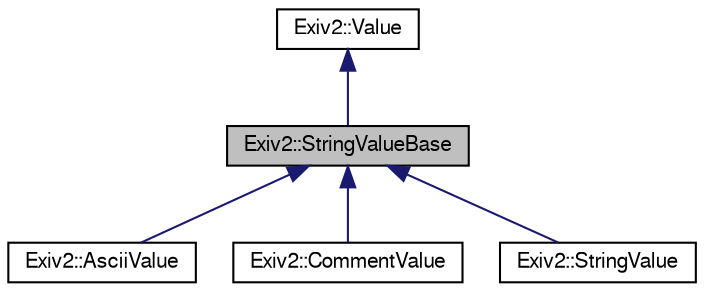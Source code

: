 digraph "Exiv2::StringValueBase"
{
  edge [fontname="FreeSans",fontsize="10",labelfontname="FreeSans",labelfontsize="10"];
  node [fontname="FreeSans",fontsize="10",shape=record];
  Node1 [label="Exiv2::StringValueBase",height=0.2,width=0.4,color="black", fillcolor="grey75", style="filled" fontcolor="black"];
  Node2 -> Node1 [dir="back",color="midnightblue",fontsize="10",style="solid",fontname="FreeSans"];
  Node2 [label="Exiv2::Value",height=0.2,width=0.4,color="black", fillcolor="white", style="filled",URL="$classExiv2_1_1Value.html",tooltip="Common interface for all types of values used with metadata. "];
  Node1 -> Node3 [dir="back",color="midnightblue",fontsize="10",style="solid",fontname="FreeSans"];
  Node3 [label="Exiv2::AsciiValue",height=0.2,width=0.4,color="black", fillcolor="white", style="filled",URL="$classExiv2_1_1AsciiValue.html",tooltip="Value for an Ascii string type. "];
  Node1 -> Node4 [dir="back",color="midnightblue",fontsize="10",style="solid",fontname="FreeSans"];
  Node4 [label="Exiv2::CommentValue",height=0.2,width=0.4,color="black", fillcolor="white", style="filled",URL="$classExiv2_1_1CommentValue.html",tooltip="Value for an Exif comment. "];
  Node1 -> Node5 [dir="back",color="midnightblue",fontsize="10",style="solid",fontname="FreeSans"];
  Node5 [label="Exiv2::StringValue",height=0.2,width=0.4,color="black", fillcolor="white", style="filled",URL="$classExiv2_1_1StringValue.html",tooltip="Value for string type. "];
}
